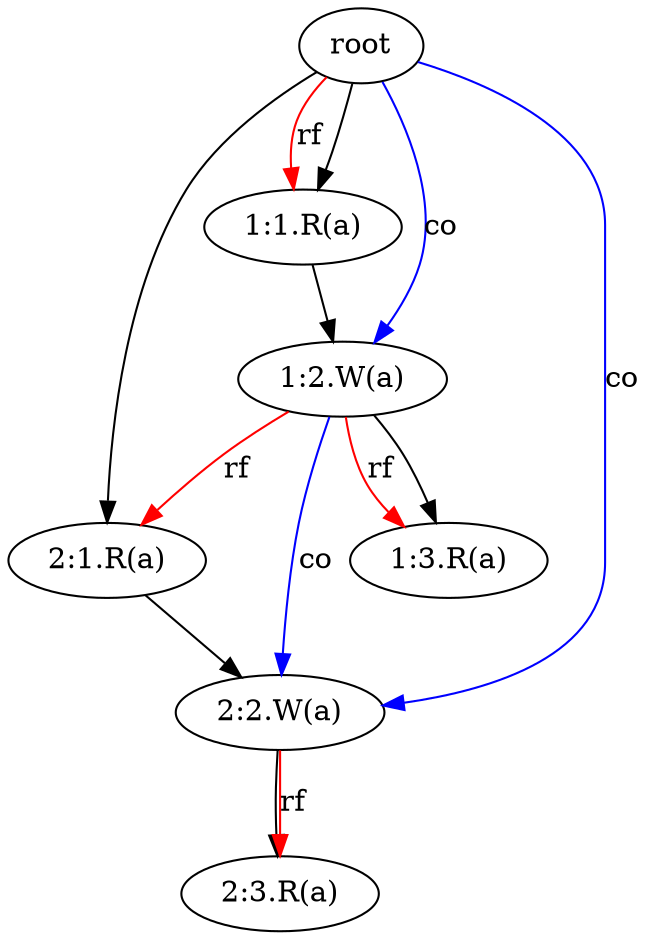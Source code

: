 digraph {
11 [label="1:1.R(a)"]
root -> 11;
root -> 11[color=red, label="rf"];
21 [label="2:1.R(a)"]
root -> 21;
12 -> 21[color=red, label="rf"];
12 [label="1:2.W(a)"]
11 -> 12;
13 [label="1:3.R(a)"]
12 -> 13;
12 -> 13[color=red, label="rf"];
22 [label="2:2.W(a)"]
21 -> 22;
23 [label="2:3.R(a)"]
22 -> 23;
22 -> 23[color=red, label="rf"];
root -> 12[color=blue, label="co"];
root -> 22[color=blue, label="co"];
12 -> 22[color=blue, label="co"];
}